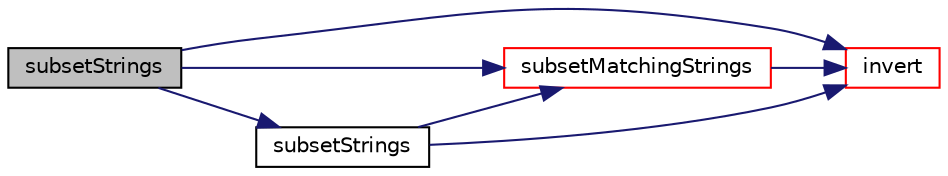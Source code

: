 digraph "subsetStrings"
{
  bgcolor="transparent";
  edge [fontname="Helvetica",fontsize="10",labelfontname="Helvetica",labelfontsize="10"];
  node [fontname="Helvetica",fontsize="10",shape=record];
  rankdir="LR";
  Node1 [label="subsetStrings",height=0.2,width=0.4,color="black", fillcolor="grey75", style="filled", fontcolor="black"];
  Node1 -> Node2 [color="midnightblue",fontsize="10",style="solid",fontname="Helvetica"];
  Node2 [label="invert",height=0.2,width=0.4,color="red",URL="$a10758.html#a327595a4510d001734d50819f3ee744d",tooltip="Invert one-to-one map. Unmapped elements will be -1. "];
  Node1 -> Node3 [color="midnightblue",fontsize="10",style="solid",fontname="Helvetica"];
  Node3 [label="subsetMatchingStrings",height=0.2,width=0.4,color="red",URL="$a10758.html#a4bc482f054b2f98d550002d8bf1856ea",tooltip="Extract elements of StringList when regular expression matches. "];
  Node3 -> Node2 [color="midnightblue",fontsize="10",style="solid",fontname="Helvetica"];
  Node1 -> Node4 [color="midnightblue",fontsize="10",style="solid",fontname="Helvetica"];
  Node4 [label="subsetStrings",height=0.2,width=0.4,color="black",URL="$a10758.html#a5a46554aee491a72b7261cd81220d121",tooltip="Extract elements of StringList when regular expression matches. "];
  Node4 -> Node2 [color="midnightblue",fontsize="10",style="solid",fontname="Helvetica"];
  Node4 -> Node3 [color="midnightblue",fontsize="10",style="solid",fontname="Helvetica"];
}

